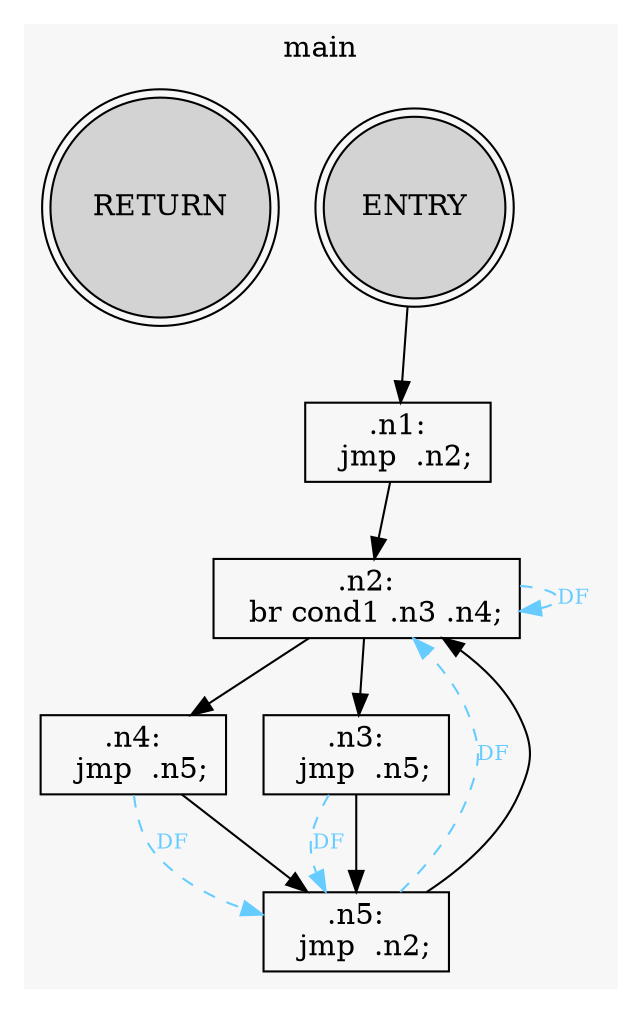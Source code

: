 // Control Flow Graph
digraph CFG {
	subgraph cluster_main {
		label=main
		color="#f7f7f7"
		style=filled
		rankdir=TB
		FUNC_main_NODE_ENTRY [label=ENTRY fillcolor=lightgray shape=doublecircle style=filled]
		FUNC_main_NODE_ENTRY -> FUNC_main_NODE_n1
		FUNC_main_NODE_n1 [label=".n1:
  jmp  .n2;" shape=box]
		FUNC_main_NODE_n1 -> FUNC_main_NODE_n2
		FUNC_main_NODE_n2 [label=".n2:
  br cond1 .n3 .n4;" shape=box]
		FUNC_main_NODE_n2 -> FUNC_main_NODE_n2 [label=DF color="#66ccff" constraint=false fontcolor="#66ccff" fontsize=10 style=dashed]
		FUNC_main_NODE_n2 -> FUNC_main_NODE_n4
		FUNC_main_NODE_n2 -> FUNC_main_NODE_n3
		FUNC_main_NODE_n3 [label=".n3:
  jmp  .n5;" shape=box]
		FUNC_main_NODE_n3 -> FUNC_main_NODE_n5 [label=DF color="#66ccff" constraint=false fontcolor="#66ccff" fontsize=10 style=dashed]
		FUNC_main_NODE_n3 -> FUNC_main_NODE_n5
		FUNC_main_NODE_n4 [label=".n4:
  jmp  .n5;" shape=box]
		FUNC_main_NODE_n4 -> FUNC_main_NODE_n5 [label=DF color="#66ccff" constraint=false fontcolor="#66ccff" fontsize=10 style=dashed]
		FUNC_main_NODE_n4 -> FUNC_main_NODE_n5
		FUNC_main_NODE_n5 [label=".n5:
  jmp  .n2;" shape=box]
		FUNC_main_NODE_n5 -> FUNC_main_NODE_n2 [label=DF color="#66ccff" constraint=false fontcolor="#66ccff" fontsize=10 style=dashed]
		FUNC_main_NODE_n5 -> FUNC_main_NODE_n2
		FUNC_main_NODE_RETURN [label=RETURN fillcolor=lightgray shape=doublecircle style=filled]
	}
}
